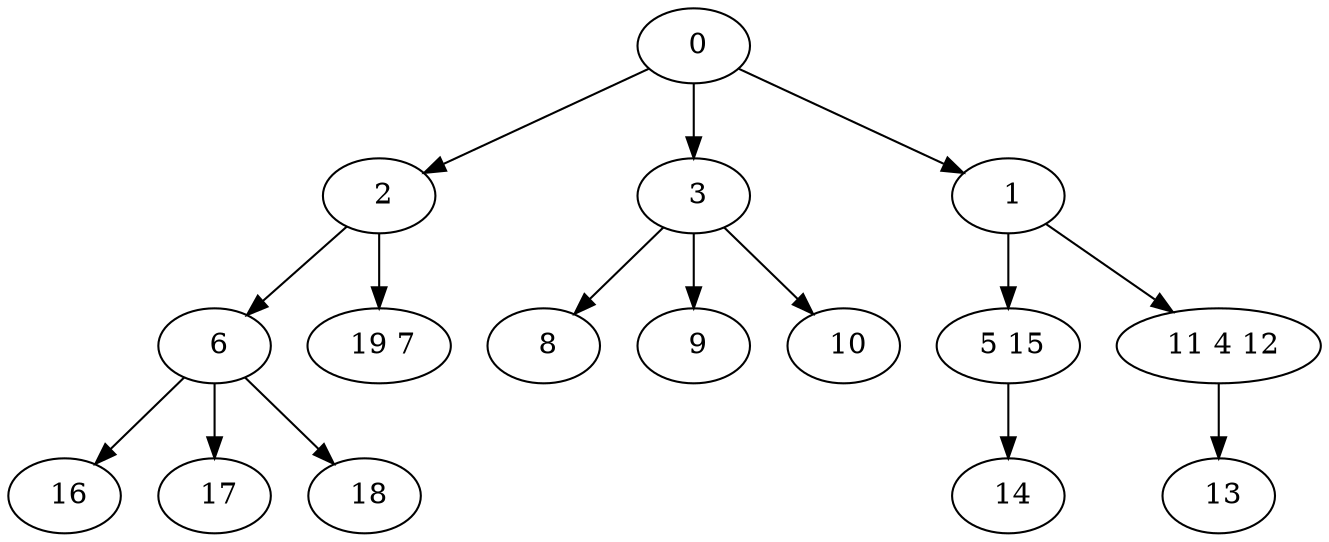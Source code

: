 digraph mytree {
" 0" -> " 2";
" 0" -> " 3";
" 0" -> " 1";
" 2" -> " 6";
" 2" -> " 19 7";
" 3" -> " 8";
" 3" -> " 9";
" 3" -> " 10";
" 1" -> " 5 15";
" 1" -> " 11 4 12";
" 5 15" -> " 14";
" 14";
" 11 4 12" -> " 13";
" 6" -> " 16";
" 6" -> " 17";
" 6" -> " 18";
" 19 7";
" 8";
" 9";
" 10";
" 16";
" 17";
" 18";
" 13";
}
